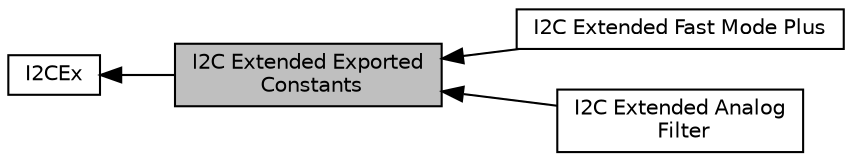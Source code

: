 digraph "I2C Extended Exported Constants"
{
  edge [fontname="Helvetica",fontsize="10",labelfontname="Helvetica",labelfontsize="10"];
  node [fontname="Helvetica",fontsize="10",shape=record];
  rankdir=LR;
  Node0 [label="I2C Extended Exported\l Constants",height=0.2,width=0.4,color="black", fillcolor="grey75", style="filled", fontcolor="black"];
  Node3 [label="I2C Extended Fast Mode Plus",height=0.2,width=0.4,color="black", fillcolor="white", style="filled",URL="$group___i2_c_ex___fast_mode_plus.html"];
  Node1 [label="I2CEx",height=0.2,width=0.4,color="black", fillcolor="white", style="filled",URL="$group___i2_c_ex.html",tooltip="I2C Extended HAL module driver. "];
  Node2 [label="I2C Extended Analog\l Filter",height=0.2,width=0.4,color="black", fillcolor="white", style="filled",URL="$group___i2_c_ex___analog___filter.html"];
  Node1->Node0 [shape=plaintext, dir="back", style="solid"];
  Node0->Node2 [shape=plaintext, dir="back", style="solid"];
  Node0->Node3 [shape=plaintext, dir="back", style="solid"];
}
